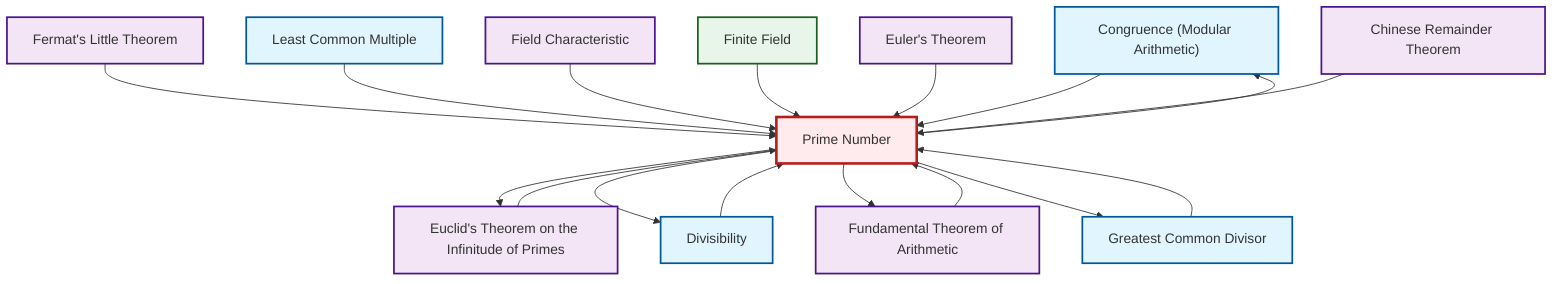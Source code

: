 graph TD
    classDef definition fill:#e1f5fe,stroke:#01579b,stroke-width:2px
    classDef theorem fill:#f3e5f5,stroke:#4a148c,stroke-width:2px
    classDef axiom fill:#fff3e0,stroke:#e65100,stroke-width:2px
    classDef example fill:#e8f5e9,stroke:#1b5e20,stroke-width:2px
    classDef current fill:#ffebee,stroke:#b71c1c,stroke-width:3px
    def-congruence["Congruence (Modular Arithmetic)"]:::definition
    thm-fundamental-arithmetic["Fundamental Theorem of Arithmetic"]:::theorem
    thm-field-characteristic["Field Characteristic"]:::theorem
    def-gcd["Greatest Common Divisor"]:::definition
    thm-euler["Euler's Theorem"]:::theorem
    def-divisibility["Divisibility"]:::definition
    thm-chinese-remainder["Chinese Remainder Theorem"]:::theorem
    ex-finite-field["Finite Field"]:::example
    def-prime["Prime Number"]:::definition
    def-lcm["Least Common Multiple"]:::definition
    thm-euclid-infinitude-primes["Euclid's Theorem on the Infinitude of Primes"]:::theorem
    thm-fermat-little["Fermat's Little Theorem"]:::theorem
    def-prime --> thm-euclid-infinitude-primes
    thm-fermat-little --> def-prime
    def-lcm --> def-prime
    thm-field-characteristic --> def-prime
    def-prime --> def-divisibility
    thm-fundamental-arithmetic --> def-prime
    ex-finite-field --> def-prime
    def-divisibility --> def-prime
    def-prime --> thm-fundamental-arithmetic
    def-prime --> def-congruence
    def-gcd --> def-prime
    thm-euler --> def-prime
    thm-euclid-infinitude-primes --> def-prime
    def-prime --> def-gcd
    def-congruence --> def-prime
    thm-chinese-remainder --> def-prime
    class def-prime current